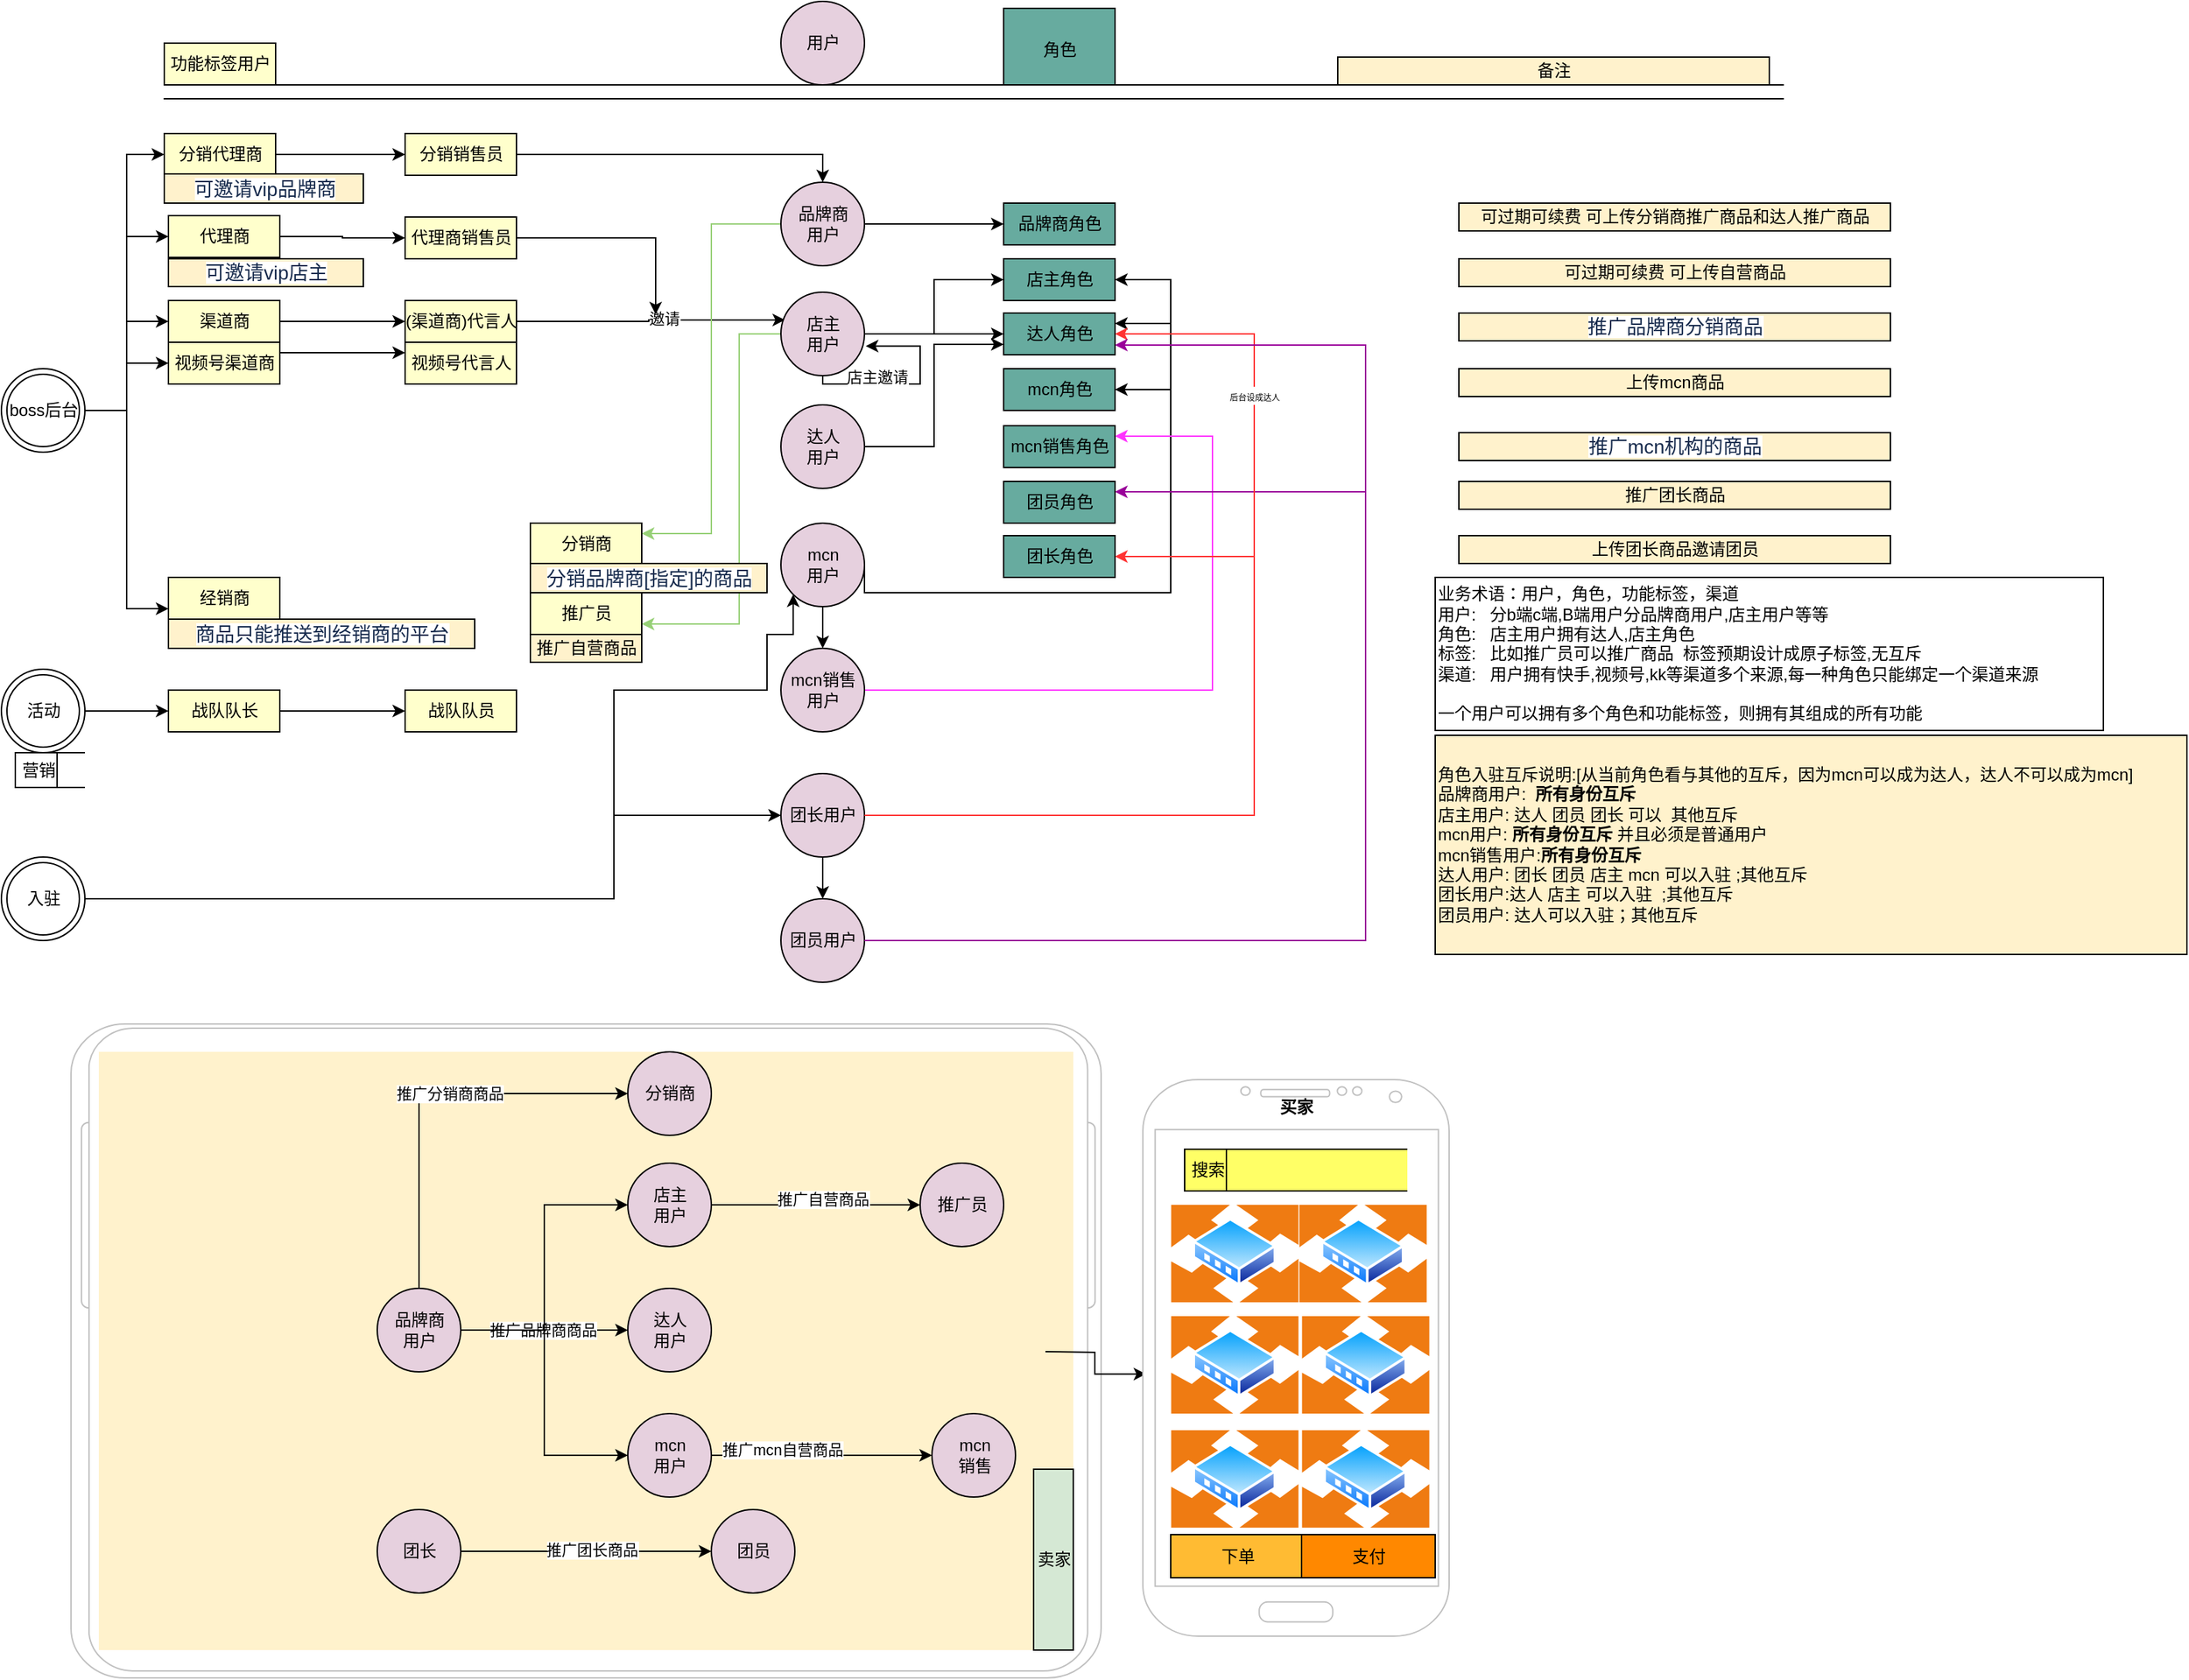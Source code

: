 <mxfile version="14.2.9" type="github">
  <diagram id="Qkye7AKlpqOIxZT3r_0r" name="Page-1">
    <mxGraphModel dx="2222" dy="586" grid="1" gridSize="10" guides="1" tooltips="1" connect="1" arrows="1" fold="1" page="1" pageScale="1" pageWidth="827" pageHeight="1169" math="0" shadow="0">
      <root>
        <mxCell id="0" />
        <mxCell id="1" parent="0" />
        <mxCell id="CJKa5TdxEMTpn0F3WpRk-16" value="" style="verticalLabelPosition=bottom;verticalAlign=top;html=1;shadow=0;dashed=0;strokeWidth=1;shape=mxgraph.android.tab2;strokeColor=#c0c0c0;direction=north;fillColor=#FFFFFF;" vertex="1" parent="1">
          <mxGeometry x="-480" y="810" width="740" height="470" as="geometry" />
        </mxCell>
        <mxCell id="CJKa5TdxEMTpn0F3WpRk-19" value="" style="verticalLabelPosition=bottom;verticalAlign=top;html=1;shadow=0;dashed=0;strokeWidth=1;strokeColor=none;shape=rect;fillColor=#FFF2CC;" vertex="1" parent="1">
          <mxGeometry x="-460" y="830" width="700" height="430" as="geometry" />
        </mxCell>
        <mxCell id="CJKa5TdxEMTpn0F3WpRk-3" style="edgeStyle=orthogonalEdgeStyle;rounded=0;orthogonalLoop=1;jettySize=auto;html=1;exitX=1;exitY=0.5;exitDx=0;exitDy=0;entryX=0.011;entryY=0.529;entryDx=0;entryDy=0;entryPerimeter=0;" edge="1" parent="1" target="CJKa5TdxEMTpn0F3WpRk-1">
          <mxGeometry relative="1" as="geometry">
            <mxPoint x="220" y="1045.5" as="sourcePoint" />
          </mxGeometry>
        </mxCell>
        <mxCell id="YGHudtXg5oLbGy2z0bL_-9" value="&lt;span&gt;业务术语：&lt;/span&gt;&lt;span&gt;用户，&lt;/span&gt;&lt;span&gt;角色，&lt;/span&gt;&lt;span&gt;功能标签，&lt;/span&gt;&lt;span&gt;渠道&lt;br&gt;用户:&amp;nbsp; &amp;nbsp;分b端c端,B端用户分品牌商用户,店主用户等等&lt;br&gt;角色:&amp;nbsp; &amp;nbsp;店主用户拥有达人,店主角色&lt;br&gt;标签:&amp;nbsp; &amp;nbsp;比如推广员可以推广商品&amp;nbsp; 标签预期设计成原子标签,无互斥&lt;br&gt;渠道:&amp;nbsp; &amp;nbsp;用户拥有快手,视频号,kk等渠道多个来源,&lt;/span&gt;每一种角色只能绑定一个渠道来源&lt;span&gt;&lt;br&gt;&lt;br&gt;一个用户可以拥有多个角色和功能标签，则拥有其组成的所有功能&lt;br&gt;&lt;/span&gt;" style="html=1;dashed=0;whitespace=wrap;align=left;" parent="1" vertex="1">
          <mxGeometry x="500" y="489" width="480" height="110" as="geometry" />
        </mxCell>
        <mxCell id="YGHudtXg5oLbGy2z0bL_-10" value="角色" style="html=1;dashed=0;whitespace=wrap;fillColor=#67AB9F;" parent="1" vertex="1">
          <mxGeometry x="190" y="80" width="80" height="60" as="geometry" />
        </mxCell>
        <mxCell id="YGHudtXg5oLbGy2z0bL_-11" value="功能标签用户" style="html=1;dashed=0;whitespace=wrap;fillColor=#FFFFCC;" parent="1" vertex="1">
          <mxGeometry x="-413" y="105" width="80" height="30" as="geometry" />
        </mxCell>
        <mxCell id="YGHudtXg5oLbGy2z0bL_-12" value="品牌商角色" style="html=1;dashed=0;whitespace=wrap;fillColor=#67AB9F;" parent="1" vertex="1">
          <mxGeometry x="190" y="220" width="80" height="30" as="geometry" />
        </mxCell>
        <mxCell id="YGHudtXg5oLbGy2z0bL_-13" value="店主角色" style="html=1;dashed=0;whitespace=wrap;fillColor=#67AB9F;" parent="1" vertex="1">
          <mxGeometry x="190" y="260" width="80" height="30" as="geometry" />
        </mxCell>
        <mxCell id="YGHudtXg5oLbGy2z0bL_-14" value="达人角色" style="html=1;dashed=0;whitespace=wrap;fillColor=#67AB9F;" parent="1" vertex="1">
          <mxGeometry x="190" y="299" width="80" height="30" as="geometry" />
        </mxCell>
        <mxCell id="YGHudtXg5oLbGy2z0bL_-15" value="mcn角色" style="html=1;dashed=0;whitespace=wrap;fillColor=#67AB9F;" parent="1" vertex="1">
          <mxGeometry x="190" y="339" width="80" height="30" as="geometry" />
        </mxCell>
        <mxCell id="YGHudtXg5oLbGy2z0bL_-16" value="mcn销售角色" style="html=1;dashed=0;whitespace=wrap;fillColor=#67AB9F;" parent="1" vertex="1">
          <mxGeometry x="190" y="380" width="80" height="30" as="geometry" />
        </mxCell>
        <mxCell id="YGHudtXg5oLbGy2z0bL_-17" value="团员角色" style="html=1;dashed=0;whitespace=wrap;fillColor=#67AB9F;" parent="1" vertex="1">
          <mxGeometry x="190" y="420" width="80" height="30" as="geometry" />
        </mxCell>
        <mxCell id="YGHudtXg5oLbGy2z0bL_-18" value="团长角色" style="html=1;dashed=0;whitespace=wrap;fillColor=#67AB9F;" parent="1" vertex="1">
          <mxGeometry x="190" y="459" width="80" height="30" as="geometry" />
        </mxCell>
        <mxCell id="YGHudtXg5oLbGy2z0bL_-104" style="edgeStyle=orthogonalEdgeStyle;rounded=0;orthogonalLoop=1;jettySize=auto;html=1;exitX=1;exitY=0.5;exitDx=0;exitDy=0;strokeColor=#000000;fillColor=#7AFFAB;" parent="1" source="YGHudtXg5oLbGy2z0bL_-20" target="YGHudtXg5oLbGy2z0bL_-36" edge="1">
          <mxGeometry relative="1" as="geometry" />
        </mxCell>
        <mxCell id="YGHudtXg5oLbGy2z0bL_-20" value="分销代理商" style="html=1;dashed=0;whitespace=wrap;fillColor=#FFFFCC;" parent="1" vertex="1">
          <mxGeometry x="-413" y="170" width="80" height="30" as="geometry" />
        </mxCell>
        <mxCell id="YGHudtXg5oLbGy2z0bL_-24" style="edgeStyle=orthogonalEdgeStyle;rounded=0;orthogonalLoop=1;jettySize=auto;html=1;exitX=1;exitY=0.5;exitDx=0;exitDy=0;entryX=0.05;entryY=0.333;entryDx=0;entryDy=0;entryPerimeter=0;" parent="1" source="YGHudtXg5oLbGy2z0bL_-22" target="YGHudtXg5oLbGy2z0bL_-27" edge="1">
          <mxGeometry relative="1" as="geometry">
            <mxPoint x="30" y="324" as="targetPoint" />
          </mxGeometry>
        </mxCell>
        <mxCell id="YGHudtXg5oLbGy2z0bL_-28" value="邀请" style="edgeLabel;html=1;align=center;verticalAlign=middle;resizable=0;points=[];" parent="YGHudtXg5oLbGy2z0bL_-24" vertex="1" connectable="0">
          <mxGeometry x="0.1" y="1" relative="1" as="geometry">
            <mxPoint as="offset" />
          </mxGeometry>
        </mxCell>
        <mxCell id="YGHudtXg5oLbGy2z0bL_-22" value="(渠道商)代言人" style="html=1;dashed=0;whitespace=wrap;fillColor=#FFFFCC;" parent="1" vertex="1">
          <mxGeometry x="-240" y="290" width="80" height="30" as="geometry" />
        </mxCell>
        <mxCell id="YGHudtXg5oLbGy2z0bL_-29" style="edgeStyle=orthogonalEdgeStyle;rounded=0;orthogonalLoop=1;jettySize=auto;html=1;exitX=1;exitY=0.5;exitDx=0;exitDy=0;entryX=0;entryY=0.5;entryDx=0;entryDy=0;" parent="1" source="YGHudtXg5oLbGy2z0bL_-27" target="YGHudtXg5oLbGy2z0bL_-13" edge="1">
          <mxGeometry relative="1" as="geometry" />
        </mxCell>
        <mxCell id="YGHudtXg5oLbGy2z0bL_-30" style="edgeStyle=orthogonalEdgeStyle;rounded=0;orthogonalLoop=1;jettySize=auto;html=1;exitX=1;exitY=0.5;exitDx=0;exitDy=0;" parent="1" source="YGHudtXg5oLbGy2z0bL_-27" target="YGHudtXg5oLbGy2z0bL_-14" edge="1">
          <mxGeometry relative="1" as="geometry" />
        </mxCell>
        <mxCell id="YGHudtXg5oLbGy2z0bL_-109" style="edgeStyle=orthogonalEdgeStyle;rounded=0;orthogonalLoop=1;jettySize=auto;html=1;exitX=0;exitY=0.5;exitDx=0;exitDy=0;entryX=1;entryY=0.75;entryDx=0;entryDy=0;strokeColor=#97D077;fillColor=#7AFFAB;" parent="1" source="YGHudtXg5oLbGy2z0bL_-27" target="YGHudtXg5oLbGy2z0bL_-42" edge="1">
          <mxGeometry relative="1" as="geometry">
            <Array as="points">
              <mxPoint y="314" />
              <mxPoint y="523" />
            </Array>
          </mxGeometry>
        </mxCell>
        <mxCell id="YGHudtXg5oLbGy2z0bL_-27" value="店主&lt;br&gt;用户" style="shape=ellipse;html=1;dashed=0;whitespace=wrap;aspect=fixed;perimeter=ellipsePerimeter;fillColor=#E6D0DE;" parent="1" vertex="1">
          <mxGeometry x="30" y="284" width="60" height="60" as="geometry" />
        </mxCell>
        <mxCell id="YGHudtXg5oLbGy2z0bL_-105" style="edgeStyle=orthogonalEdgeStyle;rounded=0;orthogonalLoop=1;jettySize=auto;html=1;exitX=1;exitY=0.5;exitDx=0;exitDy=0;entryX=0.5;entryY=0;entryDx=0;entryDy=0;strokeColor=#000000;fillColor=#7AFFAB;" parent="1" source="YGHudtXg5oLbGy2z0bL_-36" target="YGHudtXg5oLbGy2z0bL_-58" edge="1">
          <mxGeometry relative="1" as="geometry" />
        </mxCell>
        <mxCell id="YGHudtXg5oLbGy2z0bL_-36" value="分销销售员" style="html=1;dashed=0;whitespace=wrap;fillColor=#FFFFCC;" parent="1" vertex="1">
          <mxGeometry x="-240" y="170" width="80" height="30" as="geometry" />
        </mxCell>
        <mxCell id="YGHudtXg5oLbGy2z0bL_-42" value="推广员" style="html=1;dashed=0;whitespace=wrap;fillColor=#FFFFCC;" parent="1" vertex="1">
          <mxGeometry x="-150" y="500" width="80" height="30" as="geometry" />
        </mxCell>
        <mxCell id="YGHudtXg5oLbGy2z0bL_-70" style="edgeStyle=orthogonalEdgeStyle;rounded=0;orthogonalLoop=1;jettySize=auto;html=1;exitX=1;exitY=0.5;exitDx=0;exitDy=0;entryX=0;entryY=0.5;entryDx=0;entryDy=0;fillColor=#7AFFAB;" parent="1" source="YGHudtXg5oLbGy2z0bL_-58" target="YGHudtXg5oLbGy2z0bL_-12" edge="1">
          <mxGeometry relative="1" as="geometry" />
        </mxCell>
        <mxCell id="YGHudtXg5oLbGy2z0bL_-118" style="edgeStyle=orthogonalEdgeStyle;rounded=0;orthogonalLoop=1;jettySize=auto;html=1;exitX=0;exitY=0.5;exitDx=0;exitDy=0;entryX=1;entryY=0.25;entryDx=0;entryDy=0;strokeColor=#97D077;fillColor=#7AFFAB;" parent="1" source="YGHudtXg5oLbGy2z0bL_-58" target="YGHudtXg5oLbGy2z0bL_-87" edge="1">
          <mxGeometry relative="1" as="geometry" />
        </mxCell>
        <mxCell id="YGHudtXg5oLbGy2z0bL_-58" value="品牌商&lt;br&gt;用户" style="shape=ellipse;html=1;dashed=0;whitespace=wrap;aspect=fixed;perimeter=ellipsePerimeter;fillColor=#E6D0DE;" parent="1" vertex="1">
          <mxGeometry x="30" y="205" width="60" height="60" as="geometry" />
        </mxCell>
        <mxCell id="YGHudtXg5oLbGy2z0bL_-71" style="edgeStyle=orthogonalEdgeStyle;rounded=0;orthogonalLoop=1;jettySize=auto;html=1;exitX=1;exitY=0.5;exitDx=0;exitDy=0;entryX=0;entryY=0.75;entryDx=0;entryDy=0;fillColor=#7AFFAB;" parent="1" source="YGHudtXg5oLbGy2z0bL_-59" target="YGHudtXg5oLbGy2z0bL_-14" edge="1">
          <mxGeometry relative="1" as="geometry" />
        </mxCell>
        <mxCell id="YGHudtXg5oLbGy2z0bL_-59" value="达人&lt;br&gt;用户" style="shape=ellipse;html=1;dashed=0;whitespace=wrap;aspect=fixed;perimeter=ellipsePerimeter;fillColor=#E6D0DE;" parent="1" vertex="1">
          <mxGeometry x="30" y="365" width="60" height="60" as="geometry" />
        </mxCell>
        <mxCell id="YGHudtXg5oLbGy2z0bL_-74" style="edgeStyle=orthogonalEdgeStyle;rounded=0;orthogonalLoop=1;jettySize=auto;html=1;exitX=1;exitY=0.5;exitDx=0;exitDy=0;entryX=1;entryY=0.25;entryDx=0;entryDy=0;strokeColor=#000000;fillColor=#7AFFAB;" parent="1" source="YGHudtXg5oLbGy2z0bL_-60" target="YGHudtXg5oLbGy2z0bL_-14" edge="1">
          <mxGeometry relative="1" as="geometry">
            <Array as="points">
              <mxPoint x="90" y="500" />
              <mxPoint x="310" y="500" />
              <mxPoint x="310" y="306" />
            </Array>
          </mxGeometry>
        </mxCell>
        <mxCell id="YGHudtXg5oLbGy2z0bL_-77" style="edgeStyle=orthogonalEdgeStyle;rounded=0;orthogonalLoop=1;jettySize=auto;html=1;exitX=1;exitY=0.5;exitDx=0;exitDy=0;strokeColor=#000000;fillColor=#7AFFAB;entryX=1;entryY=0.5;entryDx=0;entryDy=0;" parent="1" source="YGHudtXg5oLbGy2z0bL_-60" target="YGHudtXg5oLbGy2z0bL_-15" edge="1">
          <mxGeometry relative="1" as="geometry">
            <mxPoint x="320" y="400" as="targetPoint" />
            <Array as="points">
              <mxPoint x="90" y="500" />
              <mxPoint x="310" y="500" />
              <mxPoint x="310" y="354" />
            </Array>
          </mxGeometry>
        </mxCell>
        <mxCell id="YGHudtXg5oLbGy2z0bL_-78" style="edgeStyle=orthogonalEdgeStyle;rounded=0;orthogonalLoop=1;jettySize=auto;html=1;exitX=1;exitY=0.5;exitDx=0;exitDy=0;entryX=1;entryY=0.5;entryDx=0;entryDy=0;strokeColor=#000000;fillColor=#7AFFAB;" parent="1" source="YGHudtXg5oLbGy2z0bL_-60" target="YGHudtXg5oLbGy2z0bL_-13" edge="1">
          <mxGeometry relative="1" as="geometry">
            <Array as="points">
              <mxPoint x="90" y="500" />
              <mxPoint x="310" y="500" />
              <mxPoint x="310" y="275" />
            </Array>
          </mxGeometry>
        </mxCell>
        <mxCell id="7XowSsbJZNvmo9IsEqXJ-1" style="edgeStyle=orthogonalEdgeStyle;rounded=0;orthogonalLoop=1;jettySize=auto;html=1;exitX=0.5;exitY=1;exitDx=0;exitDy=0;entryX=0.5;entryY=0;entryDx=0;entryDy=0;" parent="1" source="YGHudtXg5oLbGy2z0bL_-60" target="YGHudtXg5oLbGy2z0bL_-61" edge="1">
          <mxGeometry relative="1" as="geometry" />
        </mxCell>
        <mxCell id="YGHudtXg5oLbGy2z0bL_-60" value="mcn&lt;br&gt;用户" style="shape=ellipse;html=1;dashed=0;whitespace=wrap;aspect=fixed;perimeter=ellipsePerimeter;fillColor=#E6D0DE;" parent="1" vertex="1">
          <mxGeometry x="30" y="450" width="60" height="60" as="geometry" />
        </mxCell>
        <mxCell id="YGHudtXg5oLbGy2z0bL_-76" style="edgeStyle=orthogonalEdgeStyle;rounded=0;orthogonalLoop=1;jettySize=auto;html=1;exitX=1;exitY=0.5;exitDx=0;exitDy=0;entryX=1;entryY=0.25;entryDx=0;entryDy=0;strokeColor=#FF33FF;fillColor=#7AFFAB;" parent="1" source="YGHudtXg5oLbGy2z0bL_-61" target="YGHudtXg5oLbGy2z0bL_-16" edge="1">
          <mxGeometry relative="1" as="geometry">
            <Array as="points">
              <mxPoint x="340" y="570" />
              <mxPoint x="340" y="388" />
            </Array>
          </mxGeometry>
        </mxCell>
        <mxCell id="YGHudtXg5oLbGy2z0bL_-61" value="mcn销售&lt;br&gt;用户" style="shape=ellipse;html=1;dashed=0;whitespace=wrap;aspect=fixed;perimeter=ellipsePerimeter;fillColor=#E6D0DE;" parent="1" vertex="1">
          <mxGeometry x="30" y="540" width="60" height="60" as="geometry" />
        </mxCell>
        <mxCell id="YGHudtXg5oLbGy2z0bL_-81" style="edgeStyle=orthogonalEdgeStyle;rounded=0;orthogonalLoop=1;jettySize=auto;html=1;exitX=1;exitY=0.5;exitDx=0;exitDy=0;entryX=1;entryY=0.5;entryDx=0;entryDy=0;strokeColor=#FF3333;fillColor=#7AFFAB;" parent="1" source="YGHudtXg5oLbGy2z0bL_-62" target="YGHudtXg5oLbGy2z0bL_-18" edge="1">
          <mxGeometry relative="1" as="geometry">
            <Array as="points">
              <mxPoint x="370" y="660" />
              <mxPoint x="370" y="474" />
            </Array>
          </mxGeometry>
        </mxCell>
        <mxCell id="7XowSsbJZNvmo9IsEqXJ-2" style="edgeStyle=orthogonalEdgeStyle;rounded=0;orthogonalLoop=1;jettySize=auto;html=1;exitX=0.5;exitY=1;exitDx=0;exitDy=0;" parent="1" source="YGHudtXg5oLbGy2z0bL_-62" target="YGHudtXg5oLbGy2z0bL_-63" edge="1">
          <mxGeometry relative="1" as="geometry" />
        </mxCell>
        <mxCell id="YGHudtXg5oLbGy2z0bL_-62" value="团长用户" style="shape=ellipse;html=1;dashed=0;whitespace=wrap;aspect=fixed;perimeter=ellipsePerimeter;fillColor=#E6D0DE;" parent="1" vertex="1">
          <mxGeometry x="30" y="630" width="60" height="60" as="geometry" />
        </mxCell>
        <mxCell id="YGHudtXg5oLbGy2z0bL_-82" style="edgeStyle=orthogonalEdgeStyle;rounded=0;orthogonalLoop=1;jettySize=auto;html=1;exitX=1;exitY=0.5;exitDx=0;exitDy=0;entryX=1;entryY=0.25;entryDx=0;entryDy=0;strokeColor=#990099;fillColor=#7AFFAB;" parent="1" source="YGHudtXg5oLbGy2z0bL_-63" target="YGHudtXg5oLbGy2z0bL_-17" edge="1">
          <mxGeometry relative="1" as="geometry">
            <Array as="points">
              <mxPoint x="450" y="750" />
              <mxPoint x="450" y="428" />
            </Array>
          </mxGeometry>
        </mxCell>
        <mxCell id="YGHudtXg5oLbGy2z0bL_-63" value="团员用户" style="shape=ellipse;html=1;dashed=0;whitespace=wrap;aspect=fixed;perimeter=ellipsePerimeter;fillColor=#E6D0DE;" parent="1" vertex="1">
          <mxGeometry x="30" y="720" width="60" height="60" as="geometry" />
        </mxCell>
        <mxCell id="YGHudtXg5oLbGy2z0bL_-64" value="用户" style="shape=ellipse;html=1;dashed=0;whitespace=wrap;aspect=fixed;perimeter=ellipsePerimeter;fillColor=#E6D0DE;" parent="1" vertex="1">
          <mxGeometry x="30" y="75" width="60" height="60" as="geometry" />
        </mxCell>
        <mxCell id="YGHudtXg5oLbGy2z0bL_-80" value="&lt;span style=&quot;color: rgb(23 , 43 , 77) ; font-family: , , &amp;#34;segoe ui&amp;#34; , &amp;#34;roboto&amp;#34; , &amp;#34;oxygen&amp;#34; , &amp;#34;ubuntu&amp;#34; , &amp;#34;fira sans&amp;#34; , &amp;#34;droid sans&amp;#34; , &amp;#34;helvetica neue&amp;#34; , sans-serif ; font-size: 14px ; text-align: left ; background-color: rgb(255 , 255 , 255)&quot;&gt;推广mcn机构的商品&lt;/span&gt;" style="html=1;dashed=0;whitespace=wrap;fillColor=#FFF2CC;" parent="1" vertex="1">
          <mxGeometry x="517" y="385" width="310" height="20" as="geometry" />
        </mxCell>
        <mxCell id="YGHudtXg5oLbGy2z0bL_-83" value="经销商" style="html=1;dashed=0;whitespace=wrap;fillColor=#FFFFCC;" parent="1" vertex="1">
          <mxGeometry x="-410" y="489" width="80" height="30" as="geometry" />
        </mxCell>
        <mxCell id="YGHudtXg5oLbGy2z0bL_-94" style="edgeStyle=orthogonalEdgeStyle;rounded=0;orthogonalLoop=1;jettySize=auto;html=1;exitX=1;exitY=0.5;exitDx=0;exitDy=0;entryX=0;entryY=0.5;entryDx=0;entryDy=0;strokeColor=#000000;fillColor=#7AFFAB;" parent="1" source="YGHudtXg5oLbGy2z0bL_-85" target="YGHudtXg5oLbGy2z0bL_-88" edge="1">
          <mxGeometry relative="1" as="geometry" />
        </mxCell>
        <mxCell id="YGHudtXg5oLbGy2z0bL_-85" value="战队队长" style="html=1;dashed=0;whitespace=wrap;fillColor=#FFFFCC;" parent="1" vertex="1">
          <mxGeometry x="-410" y="570" width="80" height="30" as="geometry" />
        </mxCell>
        <mxCell id="YGHudtXg5oLbGy2z0bL_-87" value="分销商" style="html=1;dashed=0;whitespace=wrap;fillColor=#FFFFCC;" parent="1" vertex="1">
          <mxGeometry x="-150" y="450" width="80" height="30" as="geometry" />
        </mxCell>
        <mxCell id="YGHudtXg5oLbGy2z0bL_-88" value="战队队员" style="html=1;dashed=0;whitespace=wrap;fillColor=#FFFFCC;" parent="1" vertex="1">
          <mxGeometry x="-240" y="570" width="80" height="30" as="geometry" />
        </mxCell>
        <mxCell id="YGHudtXg5oLbGy2z0bL_-147" style="edgeStyle=orthogonalEdgeStyle;rounded=0;orthogonalLoop=1;jettySize=auto;html=1;exitX=1;exitY=0.25;exitDx=0;exitDy=0;strokeColor=#000000;fillColor=#7AFFAB;" parent="1" source="YGHudtXg5oLbGy2z0bL_-92" edge="1">
          <mxGeometry relative="1" as="geometry">
            <mxPoint x="-60" y="300" as="targetPoint" />
            <Array as="points">
              <mxPoint x="-160" y="245" />
              <mxPoint x="-60" y="245" />
            </Array>
          </mxGeometry>
        </mxCell>
        <mxCell id="YGHudtXg5oLbGy2z0bL_-92" value="代理商销售员" style="html=1;dashed=0;whitespace=wrap;fillColor=#FFFFCC;" parent="1" vertex="1">
          <mxGeometry x="-240" y="230" width="80" height="30" as="geometry" />
        </mxCell>
        <mxCell id="YGHudtXg5oLbGy2z0bL_-93" value="视频号代言人" style="html=1;dashed=0;whitespace=wrap;fillColor=#FFFFCC;" parent="1" vertex="1">
          <mxGeometry x="-240" y="320" width="80" height="30" as="geometry" />
        </mxCell>
        <mxCell id="YGHudtXg5oLbGy2z0bL_-107" style="edgeStyle=orthogonalEdgeStyle;rounded=0;orthogonalLoop=1;jettySize=auto;html=1;exitX=1;exitY=0.5;exitDx=0;exitDy=0;entryX=0;entryY=0.5;entryDx=0;entryDy=0;strokeColor=#000000;fillColor=#7AFFAB;" parent="1" source="YGHudtXg5oLbGy2z0bL_-97" target="YGHudtXg5oLbGy2z0bL_-22" edge="1">
          <mxGeometry relative="1" as="geometry" />
        </mxCell>
        <mxCell id="YGHudtXg5oLbGy2z0bL_-97" value="渠道商" style="html=1;dashed=0;whitespace=wrap;fillColor=#FFFFCC;" parent="1" vertex="1">
          <mxGeometry x="-410" y="290" width="80" height="30" as="geometry" />
        </mxCell>
        <mxCell id="YGHudtXg5oLbGy2z0bL_-106" style="edgeStyle=orthogonalEdgeStyle;rounded=0;orthogonalLoop=1;jettySize=auto;html=1;exitX=1;exitY=0.5;exitDx=0;exitDy=0;entryX=0;entryY=0.5;entryDx=0;entryDy=0;strokeColor=#000000;fillColor=#7AFFAB;" parent="1" source="YGHudtXg5oLbGy2z0bL_-98" target="YGHudtXg5oLbGy2z0bL_-92" edge="1">
          <mxGeometry relative="1" as="geometry" />
        </mxCell>
        <mxCell id="YGHudtXg5oLbGy2z0bL_-98" value="代理商" style="html=1;dashed=0;whitespace=wrap;fillColor=#FFFFCC;" parent="1" vertex="1">
          <mxGeometry x="-410" y="229" width="80" height="30" as="geometry" />
        </mxCell>
        <mxCell id="YGHudtXg5oLbGy2z0bL_-108" style="edgeStyle=orthogonalEdgeStyle;rounded=0;orthogonalLoop=1;jettySize=auto;html=1;exitX=1;exitY=0.25;exitDx=0;exitDy=0;entryX=0;entryY=0.25;entryDx=0;entryDy=0;strokeColor=#000000;fillColor=#7AFFAB;" parent="1" source="YGHudtXg5oLbGy2z0bL_-99" target="YGHudtXg5oLbGy2z0bL_-93" edge="1">
          <mxGeometry relative="1" as="geometry" />
        </mxCell>
        <mxCell id="YGHudtXg5oLbGy2z0bL_-99" value="视频号渠道商" style="html=1;dashed=0;whitespace=wrap;fillColor=#FFFFCC;" parent="1" vertex="1">
          <mxGeometry x="-410" y="320" width="80" height="30" as="geometry" />
        </mxCell>
        <mxCell id="YGHudtXg5oLbGy2z0bL_-100" value="" style="html=1;dashed=0;whitespace=wrap;shape=partialRectangle;right=0;left=0;fillColor=#FFFFFF;" parent="1" vertex="1">
          <mxGeometry x="-413" y="135" width="1163" height="10" as="geometry" />
        </mxCell>
        <mxCell id="YGHudtXg5oLbGy2z0bL_-111" style="edgeStyle=orthogonalEdgeStyle;rounded=0;orthogonalLoop=1;jettySize=auto;html=1;exitX=1;exitY=0.5;exitDx=0;exitDy=0;entryX=0;entryY=0.5;entryDx=0;entryDy=0;strokeColor=#000000;fillColor=#7AFFAB;" parent="1" source="YGHudtXg5oLbGy2z0bL_-110" target="YGHudtXg5oLbGy2z0bL_-98" edge="1">
          <mxGeometry relative="1" as="geometry" />
        </mxCell>
        <mxCell id="YGHudtXg5oLbGy2z0bL_-112" style="edgeStyle=orthogonalEdgeStyle;rounded=0;orthogonalLoop=1;jettySize=auto;html=1;exitX=1;exitY=0.5;exitDx=0;exitDy=0;entryX=0;entryY=0.5;entryDx=0;entryDy=0;strokeColor=#000000;fillColor=#7AFFAB;" parent="1" source="YGHudtXg5oLbGy2z0bL_-110" target="YGHudtXg5oLbGy2z0bL_-97" edge="1">
          <mxGeometry relative="1" as="geometry" />
        </mxCell>
        <mxCell id="YGHudtXg5oLbGy2z0bL_-113" style="edgeStyle=orthogonalEdgeStyle;rounded=0;orthogonalLoop=1;jettySize=auto;html=1;exitX=1;exitY=0.5;exitDx=0;exitDy=0;entryX=0;entryY=0.5;entryDx=0;entryDy=0;strokeColor=#000000;fillColor=#7AFFAB;" parent="1" source="YGHudtXg5oLbGy2z0bL_-110" target="YGHudtXg5oLbGy2z0bL_-99" edge="1">
          <mxGeometry relative="1" as="geometry" />
        </mxCell>
        <mxCell id="YGHudtXg5oLbGy2z0bL_-114" style="edgeStyle=orthogonalEdgeStyle;rounded=0;orthogonalLoop=1;jettySize=auto;html=1;exitX=1;exitY=0.5;exitDx=0;exitDy=0;entryX=0;entryY=0.75;entryDx=0;entryDy=0;strokeColor=#000000;fillColor=#7AFFAB;" parent="1" source="YGHudtXg5oLbGy2z0bL_-110" target="YGHudtXg5oLbGy2z0bL_-83" edge="1">
          <mxGeometry relative="1" as="geometry" />
        </mxCell>
        <mxCell id="YGHudtXg5oLbGy2z0bL_-121" style="edgeStyle=orthogonalEdgeStyle;rounded=0;orthogonalLoop=1;jettySize=auto;html=1;exitX=1;exitY=0.5;exitDx=0;exitDy=0;entryX=0;entryY=0.5;entryDx=0;entryDy=0;strokeColor=#000000;fillColor=#7AFFAB;" parent="1" source="YGHudtXg5oLbGy2z0bL_-110" target="YGHudtXg5oLbGy2z0bL_-20" edge="1">
          <mxGeometry relative="1" as="geometry">
            <Array as="points">
              <mxPoint x="-440" y="369" />
              <mxPoint x="-440" y="185" />
            </Array>
          </mxGeometry>
        </mxCell>
        <mxCell id="YGHudtXg5oLbGy2z0bL_-110" value="boss后台" style="ellipse;shape=doubleEllipse;html=1;dashed=0;whitespace=wrap;aspect=fixed;fillColor=#FFFFFF;" parent="1" vertex="1">
          <mxGeometry x="-530" y="339" width="60" height="60" as="geometry" />
        </mxCell>
        <mxCell id="YGHudtXg5oLbGy2z0bL_-116" style="edgeStyle=orthogonalEdgeStyle;rounded=0;orthogonalLoop=1;jettySize=auto;html=1;exitX=1;exitY=0.5;exitDx=0;exitDy=0;entryX=0;entryY=0.5;entryDx=0;entryDy=0;strokeColor=#000000;fillColor=#7AFFAB;" parent="1" source="YGHudtXg5oLbGy2z0bL_-115" target="YGHudtXg5oLbGy2z0bL_-85" edge="1">
          <mxGeometry relative="1" as="geometry" />
        </mxCell>
        <mxCell id="YGHudtXg5oLbGy2z0bL_-115" value="活动" style="ellipse;shape=doubleEllipse;html=1;dashed=0;whitespace=wrap;aspect=fixed;fillColor=#FFFFFF;" parent="1" vertex="1">
          <mxGeometry x="-530" y="555" width="60" height="60" as="geometry" />
        </mxCell>
        <mxCell id="YGHudtXg5oLbGy2z0bL_-123" value="营销" style="html=1;dashed=0;whitespace=wrap;shape=mxgraph.dfd.dataStoreID;align=left;spacingLeft=3;points=[[0,0],[0.5,0],[1,0],[0,0.5],[1,0.5],[0,1],[0.5,1],[1,1]];fillColor=#FFFFFF;" parent="1" vertex="1">
          <mxGeometry x="-520" y="615" width="50" height="25" as="geometry" />
        </mxCell>
        <mxCell id="YGHudtXg5oLbGy2z0bL_-125" value="上传团长商品邀请团员" style="html=1;dashed=0;whitespace=wrap;fillColor=#FFF2CC;" parent="1" vertex="1">
          <mxGeometry x="517" y="459" width="310" height="20" as="geometry" />
        </mxCell>
        <mxCell id="YGHudtXg5oLbGy2z0bL_-126" value="推广团长商品" style="html=1;dashed=0;whitespace=wrap;fillColor=#FFF2CC;" parent="1" vertex="1">
          <mxGeometry x="517" y="420" width="310" height="20" as="geometry" />
        </mxCell>
        <mxCell id="YGHudtXg5oLbGy2z0bL_-127" value="上传mcn商品" style="html=1;dashed=0;whitespace=wrap;fillColor=#FFF2CC;" parent="1" vertex="1">
          <mxGeometry x="517" y="339" width="310" height="20" as="geometry" />
        </mxCell>
        <mxCell id="YGHudtXg5oLbGy2z0bL_-128" value="&lt;span style=&quot;color: rgb(23 , 43 , 77) ; font-family: , , &amp;#34;segoe ui&amp;#34; , &amp;#34;roboto&amp;#34; , &amp;#34;oxygen&amp;#34; , &amp;#34;ubuntu&amp;#34; , &amp;#34;fira sans&amp;#34; , &amp;#34;droid sans&amp;#34; , &amp;#34;helvetica neue&amp;#34; , sans-serif ; font-size: 14px ; text-align: left ; background-color: rgb(255 , 255 , 255)&quot;&gt;推广品牌商分销商品&lt;/span&gt;" style="html=1;dashed=0;whitespace=wrap;fillColor=#FFF2CC;" parent="1" vertex="1">
          <mxGeometry x="517" y="299" width="310" height="20" as="geometry" />
        </mxCell>
        <mxCell id="YGHudtXg5oLbGy2z0bL_-129" value="可过期可续费 可上传自营商品" style="html=1;dashed=0;whitespace=wrap;fillColor=#FFF2CC;" parent="1" vertex="1">
          <mxGeometry x="517" y="260" width="310" height="20" as="geometry" />
        </mxCell>
        <mxCell id="YGHudtXg5oLbGy2z0bL_-130" value="可过期可续费 可上传分销商推广商品和达人推广商品" style="html=1;dashed=0;whitespace=wrap;fillColor=#FFF2CC;" parent="1" vertex="1">
          <mxGeometry x="517" y="220" width="310" height="20" as="geometry" />
        </mxCell>
        <mxCell id="YGHudtXg5oLbGy2z0bL_-131" value="备注" style="html=1;dashed=0;whitespace=wrap;fillColor=#FFF2CC;" parent="1" vertex="1">
          <mxGeometry x="430" y="115" width="310" height="20" as="geometry" />
        </mxCell>
        <mxCell id="YGHudtXg5oLbGy2z0bL_-135" style="edgeStyle=orthogonalEdgeStyle;rounded=0;orthogonalLoop=1;jettySize=auto;html=1;exitX=1;exitY=0.5;exitDx=0;exitDy=0;strokeColor=#FF3333;fillColor=#7AFFAB;entryX=1;entryY=0.5;entryDx=0;entryDy=0;" parent="1" source="YGHudtXg5oLbGy2z0bL_-62" target="YGHudtXg5oLbGy2z0bL_-14" edge="1">
          <mxGeometry relative="1" as="geometry">
            <mxPoint x="90" y="646" as="sourcePoint" />
            <mxPoint x="370" y="340" as="targetPoint" />
            <Array as="points">
              <mxPoint x="370" y="660" />
              <mxPoint x="370" y="314" />
            </Array>
          </mxGeometry>
        </mxCell>
        <mxCell id="YGHudtXg5oLbGy2z0bL_-136" value="&lt;font style=&quot;font-size: 6px&quot;&gt;后台设成达人&lt;/font&gt;" style="edgeLabel;html=1;align=center;verticalAlign=middle;resizable=0;points=[];" parent="YGHudtXg5oLbGy2z0bL_-135" vertex="1" connectable="0">
          <mxGeometry x="0.604" relative="1" as="geometry">
            <mxPoint as="offset" />
          </mxGeometry>
        </mxCell>
        <mxCell id="YGHudtXg5oLbGy2z0bL_-137" style="edgeStyle=orthogonalEdgeStyle;rounded=0;orthogonalLoop=1;jettySize=auto;html=1;entryX=1;entryY=0.75;entryDx=0;entryDy=0;strokeColor=#990099;fillColor=#7AFFAB;" parent="1" target="YGHudtXg5oLbGy2z0bL_-14" edge="1">
          <mxGeometry relative="1" as="geometry">
            <mxPoint x="90" y="750" as="sourcePoint" />
            <mxPoint x="280" y="437.5" as="targetPoint" />
            <Array as="points">
              <mxPoint x="450" y="750" />
              <mxPoint x="450" y="322" />
              <mxPoint x="270" y="322" />
            </Array>
          </mxGeometry>
        </mxCell>
        <mxCell id="YGHudtXg5oLbGy2z0bL_-139" style="edgeStyle=orthogonalEdgeStyle;rounded=0;orthogonalLoop=1;jettySize=auto;html=1;exitX=0.5;exitY=1;exitDx=0;exitDy=0;entryX=1.016;entryY=0.645;entryDx=0;entryDy=0;entryPerimeter=0;strokeColor=#000000;fillColor=#7AFFAB;" parent="1" source="YGHudtXg5oLbGy2z0bL_-27" target="YGHudtXg5oLbGy2z0bL_-27" edge="1">
          <mxGeometry relative="1" as="geometry">
            <Array as="points">
              <mxPoint x="60" y="350" />
              <mxPoint x="130" y="350" />
              <mxPoint x="130" y="323" />
            </Array>
          </mxGeometry>
        </mxCell>
        <mxCell id="YGHudtXg5oLbGy2z0bL_-140" value="店主邀请" style="edgeLabel;html=1;align=center;verticalAlign=middle;resizable=0;points=[];" parent="YGHudtXg5oLbGy2z0bL_-139" vertex="1" connectable="0">
          <mxGeometry x="-0.367" y="5" relative="1" as="geometry">
            <mxPoint as="offset" />
          </mxGeometry>
        </mxCell>
        <mxCell id="YGHudtXg5oLbGy2z0bL_-141" value="推广自营商品" style="html=1;dashed=0;whitespace=wrap;fillColor=#FFF2CC;" parent="1" vertex="1">
          <mxGeometry x="-150" y="530" width="80" height="20" as="geometry" />
        </mxCell>
        <mxCell id="YGHudtXg5oLbGy2z0bL_-142" value="&lt;span style=&quot;color: rgb(23 , 43 , 77) ; font-family: , , &amp;#34;segoe ui&amp;#34; , &amp;#34;roboto&amp;#34; , &amp;#34;oxygen&amp;#34; , &amp;#34;ubuntu&amp;#34; , &amp;#34;fira sans&amp;#34; , &amp;#34;droid sans&amp;#34; , &amp;#34;helvetica neue&amp;#34; , sans-serif ; font-size: 14px ; text-align: left ; background-color: rgb(255 , 255 , 255)&quot;&gt;分销品牌商[指定]的商品&lt;/span&gt;" style="html=1;dashed=0;whitespace=wrap;fillColor=#FFF2CC;" parent="1" vertex="1">
          <mxGeometry x="-150" y="479" width="170" height="21" as="geometry" />
        </mxCell>
        <mxCell id="YGHudtXg5oLbGy2z0bL_-143" value="&lt;span style=&quot;color: rgb(23 , 43 , 77) ; font-family: , , &amp;#34;segoe ui&amp;#34; , &amp;#34;roboto&amp;#34; , &amp;#34;oxygen&amp;#34; , &amp;#34;ubuntu&amp;#34; , &amp;#34;fira sans&amp;#34; , &amp;#34;droid sans&amp;#34; , &amp;#34;helvetica neue&amp;#34; , sans-serif ; font-size: 14px ; text-align: left ; background-color: rgb(255 , 255 , 255)&quot;&gt;商品只能推送到经销商的平台&lt;/span&gt;&lt;span style=&quot;color: rgba(0 , 0 , 0 , 0) ; font-family: monospace ; font-size: 0px&quot;&gt;3CmxGraphModel%3E%3Croot%3E%3CmxCell%20id%3D%220%22%2F%3E%3CmxCell%20id%3D%221%22%20parent%3D%220%22%2F%3E%3CmxCell%20id%3D%222%22%20value%3D%22%E6%8E%A8%E5%B9%BF%E8%87%AA%E8%90%A5%E5%95%86%E5%93%81%22%20style%3D%22html%3D1%3Bdashed%3D0%3Bwhitespace%3Dwrap%3BfillColor%3D%23FFF2CC%3B%22%20vertex%3D%221%22%20parent%3D%221%22%3E%3CmxGeometry%20x%3D%22-150%22%20y%3D%22479%22%20width%3D%2280%22%20height%3D%2220%22%20as%3D%22geometry%22%2F%3E%3C%2FmxCell%3E%3C%2Froot%3E%3C%2FmxGraphModel%3E&lt;/span&gt;" style="html=1;dashed=0;whitespace=wrap;fillColor=#FFF2CC;" parent="1" vertex="1">
          <mxGeometry x="-410" y="519" width="220" height="21" as="geometry" />
        </mxCell>
        <mxCell id="YGHudtXg5oLbGy2z0bL_-145" value="&lt;div style=&quot;text-align: left&quot;&gt;&lt;font color=&quot;#172b4d&quot;&gt;&lt;span style=&quot;font-size: 14px ; background-color: rgb(255 , 255 , 255)&quot;&gt;可邀请vip品牌商&lt;/span&gt;&lt;/font&gt;&lt;/div&gt;" style="html=1;dashed=0;whitespace=wrap;fillColor=#FFF2CC;" parent="1" vertex="1">
          <mxGeometry x="-413" y="199" width="143" height="21" as="geometry" />
        </mxCell>
        <mxCell id="YGHudtXg5oLbGy2z0bL_-146" value="&lt;div style=&quot;text-align: left&quot;&gt;&lt;font color=&quot;#172b4d&quot;&gt;&lt;span style=&quot;font-size: 14px ; background-color: rgb(255 , 255 , 255)&quot;&gt;可邀请vip店主&lt;/span&gt;&lt;/font&gt;&lt;/div&gt;" style="html=1;dashed=0;whitespace=wrap;fillColor=#FFF2CC;" parent="1" vertex="1">
          <mxGeometry x="-410" y="260" width="140" height="20" as="geometry" />
        </mxCell>
        <mxCell id="YGHudtXg5oLbGy2z0bL_-150" value="&lt;div&gt;&lt;span&gt;角色入驻互斥说明:[从当前角色看与其他的互斥，因为mcn可以成为达人，达人不可以成为mcn]&lt;/span&gt;&lt;/div&gt;&lt;div&gt;品牌商用户:&amp;nbsp; &lt;b&gt;所有身份互斥&lt;/b&gt;&lt;/div&gt;&lt;div&gt;&lt;span&gt;店主用户: 达人 团员 团长 可以&amp;nbsp; 其他互斥&lt;/span&gt;&lt;/div&gt;&lt;div&gt;mcn用户: &lt;b&gt;所有身份互斥 &lt;/b&gt;并且必须是普通用户&lt;/div&gt;&lt;div&gt;mcn销售用户:&lt;b&gt;所有身份互斥&lt;/b&gt;&lt;/div&gt;&lt;div&gt;&lt;span&gt;达人用户: 团长 团员 店主 mcn 可以入驻 ;其他互斥&lt;/span&gt;&lt;/div&gt;&lt;div&gt;&lt;span&gt;团长用户:达人 店主 可以入驻&amp;nbsp; ;其他互斥&lt;/span&gt;&lt;/div&gt;&lt;div&gt;&lt;span&gt;团员用户: 达人可以入驻；其他互斥&lt;/span&gt;&lt;/div&gt;" style="html=1;dashed=0;whitespace=wrap;fillColor=#FFF2CC;align=left;" parent="1" vertex="1">
          <mxGeometry x="500" y="602.5" width="540" height="157.5" as="geometry" />
        </mxCell>
        <mxCell id="7XowSsbJZNvmo9IsEqXJ-4" style="edgeStyle=orthogonalEdgeStyle;rounded=0;orthogonalLoop=1;jettySize=auto;html=1;exitX=1;exitY=0.5;exitDx=0;exitDy=0;entryX=0;entryY=1;entryDx=0;entryDy=0;" parent="1" source="7XowSsbJZNvmo9IsEqXJ-3" target="YGHudtXg5oLbGy2z0bL_-60" edge="1">
          <mxGeometry relative="1" as="geometry">
            <Array as="points">
              <mxPoint x="-90" y="720" />
              <mxPoint x="-90" y="570" />
              <mxPoint x="20" y="570" />
              <mxPoint x="20" y="530" />
              <mxPoint x="39" y="530" />
            </Array>
          </mxGeometry>
        </mxCell>
        <mxCell id="7XowSsbJZNvmo9IsEqXJ-5" style="edgeStyle=orthogonalEdgeStyle;rounded=0;orthogonalLoop=1;jettySize=auto;html=1;exitX=1;exitY=0.5;exitDx=0;exitDy=0;entryX=0;entryY=0.5;entryDx=0;entryDy=0;" parent="1" source="7XowSsbJZNvmo9IsEqXJ-3" target="YGHudtXg5oLbGy2z0bL_-62" edge="1">
          <mxGeometry relative="1" as="geometry">
            <Array as="points">
              <mxPoint x="-90" y="720" />
              <mxPoint x="-90" y="660" />
            </Array>
          </mxGeometry>
        </mxCell>
        <mxCell id="7XowSsbJZNvmo9IsEqXJ-3" value="入驻" style="ellipse;shape=doubleEllipse;html=1;dashed=0;whitespace=wrap;aspect=fixed;fillColor=#FFFFFF;" parent="1" vertex="1">
          <mxGeometry x="-530" y="690" width="60" height="60" as="geometry" />
        </mxCell>
        <mxCell id="BpVjMD0XwfIEJ_HBE0vz-5" style="edgeStyle=orthogonalEdgeStyle;rounded=0;orthogonalLoop=1;jettySize=auto;html=1;exitX=1;exitY=0.5;exitDx=0;exitDy=0;entryX=0;entryY=0.5;entryDx=0;entryDy=0;" parent="1" source="BpVjMD0XwfIEJ_HBE0vz-1" target="BpVjMD0XwfIEJ_HBE0vz-3" edge="1">
          <mxGeometry relative="1" as="geometry" />
        </mxCell>
        <mxCell id="BpVjMD0XwfIEJ_HBE0vz-18" value="推广品牌商商品" style="edgeLabel;html=1;align=center;verticalAlign=middle;resizable=0;points=[];" parent="BpVjMD0XwfIEJ_HBE0vz-5" vertex="1" connectable="0">
          <mxGeometry x="-0.025" relative="1" as="geometry">
            <mxPoint as="offset" />
          </mxGeometry>
        </mxCell>
        <mxCell id="BpVjMD0XwfIEJ_HBE0vz-19" style="edgeStyle=orthogonalEdgeStyle;rounded=0;orthogonalLoop=1;jettySize=auto;html=1;exitX=1;exitY=0.5;exitDx=0;exitDy=0;entryX=0;entryY=0.5;entryDx=0;entryDy=0;" parent="1" source="BpVjMD0XwfIEJ_HBE0vz-1" target="BpVjMD0XwfIEJ_HBE0vz-12" edge="1">
          <mxGeometry relative="1" as="geometry">
            <Array as="points">
              <mxPoint x="-230" y="1030" />
              <mxPoint x="-230" y="860" />
            </Array>
          </mxGeometry>
        </mxCell>
        <mxCell id="BpVjMD0XwfIEJ_HBE0vz-26" value="推广分销商商品" style="edgeLabel;html=1;align=center;verticalAlign=middle;resizable=0;points=[];" parent="BpVjMD0XwfIEJ_HBE0vz-19" vertex="1" connectable="0">
          <mxGeometry x="0.269" relative="1" as="geometry">
            <mxPoint as="offset" />
          </mxGeometry>
        </mxCell>
        <mxCell id="BpVjMD0XwfIEJ_HBE0vz-20" style="edgeStyle=orthogonalEdgeStyle;rounded=0;orthogonalLoop=1;jettySize=auto;html=1;exitX=1;exitY=0.5;exitDx=0;exitDy=0;entryX=0;entryY=0.5;entryDx=0;entryDy=0;" parent="1" source="BpVjMD0XwfIEJ_HBE0vz-1" target="BpVjMD0XwfIEJ_HBE0vz-2" edge="1">
          <mxGeometry relative="1" as="geometry" />
        </mxCell>
        <mxCell id="BpVjMD0XwfIEJ_HBE0vz-21" style="edgeStyle=orthogonalEdgeStyle;rounded=0;orthogonalLoop=1;jettySize=auto;html=1;exitX=1;exitY=0.5;exitDx=0;exitDy=0;entryX=0;entryY=0.5;entryDx=0;entryDy=0;" parent="1" source="BpVjMD0XwfIEJ_HBE0vz-1" target="BpVjMD0XwfIEJ_HBE0vz-4" edge="1">
          <mxGeometry relative="1" as="geometry" />
        </mxCell>
        <mxCell id="BpVjMD0XwfIEJ_HBE0vz-1" value="品牌商&lt;br&gt;用户" style="shape=ellipse;html=1;dashed=0;whitespace=wrap;aspect=fixed;perimeter=ellipsePerimeter;fillColor=#E6D0DE;" parent="1" vertex="1">
          <mxGeometry x="-260" y="1000" width="60" height="60" as="geometry" />
        </mxCell>
        <mxCell id="BpVjMD0XwfIEJ_HBE0vz-22" style="edgeStyle=orthogonalEdgeStyle;rounded=0;orthogonalLoop=1;jettySize=auto;html=1;exitX=1;exitY=0.5;exitDx=0;exitDy=0;entryX=0;entryY=0.5;entryDx=0;entryDy=0;" parent="1" source="BpVjMD0XwfIEJ_HBE0vz-2" target="BpVjMD0XwfIEJ_HBE0vz-9" edge="1">
          <mxGeometry relative="1" as="geometry" />
        </mxCell>
        <mxCell id="BpVjMD0XwfIEJ_HBE0vz-23" value="推广自营商品" style="edgeLabel;html=1;align=center;verticalAlign=middle;resizable=0;points=[];" parent="BpVjMD0XwfIEJ_HBE0vz-22" vertex="1" connectable="0">
          <mxGeometry x="0.057" y="4" relative="1" as="geometry">
            <mxPoint as="offset" />
          </mxGeometry>
        </mxCell>
        <mxCell id="BpVjMD0XwfIEJ_HBE0vz-2" value="店主&lt;br&gt;用户" style="shape=ellipse;html=1;dashed=0;whitespace=wrap;aspect=fixed;perimeter=ellipsePerimeter;fillColor=#E6D0DE;" parent="1" vertex="1">
          <mxGeometry x="-80" y="910" width="60" height="60" as="geometry" />
        </mxCell>
        <mxCell id="BpVjMD0XwfIEJ_HBE0vz-3" value="达人&lt;br&gt;用户" style="shape=ellipse;html=1;dashed=0;whitespace=wrap;aspect=fixed;perimeter=ellipsePerimeter;fillColor=#E6D0DE;" parent="1" vertex="1">
          <mxGeometry x="-80" y="1000" width="60" height="60" as="geometry" />
        </mxCell>
        <mxCell id="BpVjMD0XwfIEJ_HBE0vz-24" style="edgeStyle=orthogonalEdgeStyle;rounded=0;orthogonalLoop=1;jettySize=auto;html=1;exitX=1;exitY=0.5;exitDx=0;exitDy=0;entryX=0;entryY=0.5;entryDx=0;entryDy=0;" parent="1" source="BpVjMD0XwfIEJ_HBE0vz-4" target="BpVjMD0XwfIEJ_HBE0vz-8" edge="1">
          <mxGeometry relative="1" as="geometry" />
        </mxCell>
        <mxCell id="BpVjMD0XwfIEJ_HBE0vz-25" value="推广mcn自营商品" style="edgeLabel;html=1;align=center;verticalAlign=middle;resizable=0;points=[];" parent="BpVjMD0XwfIEJ_HBE0vz-24" vertex="1" connectable="0">
          <mxGeometry x="-0.364" y="4" relative="1" as="geometry">
            <mxPoint as="offset" />
          </mxGeometry>
        </mxCell>
        <mxCell id="BpVjMD0XwfIEJ_HBE0vz-4" value="mcn&lt;br&gt;用户" style="shape=ellipse;html=1;dashed=0;whitespace=wrap;aspect=fixed;perimeter=ellipsePerimeter;fillColor=#E6D0DE;" parent="1" vertex="1">
          <mxGeometry x="-80" y="1090" width="60" height="60" as="geometry" />
        </mxCell>
        <mxCell id="BpVjMD0XwfIEJ_HBE0vz-8" value="mcn&lt;br&gt;销售" style="shape=ellipse;html=1;dashed=0;whitespace=wrap;aspect=fixed;perimeter=ellipsePerimeter;fillColor=#E6D0DE;" parent="1" vertex="1">
          <mxGeometry x="138.5" y="1090" width="60" height="60" as="geometry" />
        </mxCell>
        <mxCell id="BpVjMD0XwfIEJ_HBE0vz-9" value="推广员" style="shape=ellipse;html=1;dashed=0;whitespace=wrap;aspect=fixed;perimeter=ellipsePerimeter;fillColor=#E6D0DE;" parent="1" vertex="1">
          <mxGeometry x="130" y="910" width="60" height="60" as="geometry" />
        </mxCell>
        <mxCell id="BpVjMD0XwfIEJ_HBE0vz-14" style="edgeStyle=orthogonalEdgeStyle;rounded=0;orthogonalLoop=1;jettySize=auto;html=1;exitX=1;exitY=0.5;exitDx=0;exitDy=0;" parent="1" source="BpVjMD0XwfIEJ_HBE0vz-10" target="BpVjMD0XwfIEJ_HBE0vz-11" edge="1">
          <mxGeometry relative="1" as="geometry" />
        </mxCell>
        <mxCell id="BpVjMD0XwfIEJ_HBE0vz-15" value="推广团长商品" style="edgeLabel;html=1;align=center;verticalAlign=middle;resizable=0;points=[];" parent="BpVjMD0XwfIEJ_HBE0vz-14" vertex="1" connectable="0">
          <mxGeometry x="0.044" y="1" relative="1" as="geometry">
            <mxPoint as="offset" />
          </mxGeometry>
        </mxCell>
        <mxCell id="BpVjMD0XwfIEJ_HBE0vz-10" value="团长" style="shape=ellipse;html=1;dashed=0;whitespace=wrap;aspect=fixed;perimeter=ellipsePerimeter;fillColor=#E6D0DE;" parent="1" vertex="1">
          <mxGeometry x="-260" y="1159" width="60" height="60" as="geometry" />
        </mxCell>
        <mxCell id="BpVjMD0XwfIEJ_HBE0vz-11" value="团员" style="shape=ellipse;html=1;dashed=0;whitespace=wrap;aspect=fixed;perimeter=ellipsePerimeter;fillColor=#E6D0DE;" parent="1" vertex="1">
          <mxGeometry x="-20" y="1159" width="60" height="60" as="geometry" />
        </mxCell>
        <mxCell id="BpVjMD0XwfIEJ_HBE0vz-12" value="分销商" style="shape=ellipse;html=1;dashed=0;whitespace=wrap;aspect=fixed;perimeter=ellipsePerimeter;fillColor=#E6D0DE;" parent="1" vertex="1">
          <mxGeometry x="-80" y="830" width="60" height="60" as="geometry" />
        </mxCell>
        <mxCell id="CJKa5TdxEMTpn0F3WpRk-1" value="" style="verticalLabelPosition=bottom;verticalAlign=top;html=1;shadow=0;dashed=0;strokeWidth=1;shape=mxgraph.android.phone2;strokeColor=#c0c0c0;" vertex="1" parent="1">
          <mxGeometry x="290" y="850" width="220" height="400" as="geometry" />
        </mxCell>
        <mxCell id="CJKa5TdxEMTpn0F3WpRk-8" value="卖家" style="html=1;dashed=0;whitespace=wrap;fillColor=#D5E8D4;" vertex="1" parent="1">
          <mxGeometry x="211.5" y="1130" width="28.5" height="130" as="geometry" />
        </mxCell>
        <mxCell id="CJKa5TdxEMTpn0F3WpRk-9" value="下单" style="html=1;dashed=0;whitespace=wrap;fillColor=#FFBB33;" vertex="1" parent="1">
          <mxGeometry x="310" y="1177" width="96" height="31" as="geometry" />
        </mxCell>
        <mxCell id="CJKa5TdxEMTpn0F3WpRk-10" value="支付" style="html=1;dashed=0;whitespace=wrap;fillColor=#FF8800;" vertex="1" parent="1">
          <mxGeometry x="404" y="1177" width="96" height="31" as="geometry" />
        </mxCell>
        <mxCell id="CJKa5TdxEMTpn0F3WpRk-11" value="" style="aspect=fixed;perimeter=ellipsePerimeter;html=1;align=center;shadow=0;dashed=0;spacingTop=3;image;image=img/lib/active_directory/router.svg;fillColor=#FFFFFF;" vertex="1" parent="1">
          <mxGeometry x="310" y="940" width="92.1" height="70" as="geometry" />
        </mxCell>
        <mxCell id="CJKa5TdxEMTpn0F3WpRk-12" value="" style="aspect=fixed;perimeter=ellipsePerimeter;html=1;align=center;shadow=0;dashed=0;spacingTop=3;image;image=img/lib/active_directory/router.svg;fillColor=#FFFFFF;" vertex="1" parent="1">
          <mxGeometry x="402.1" y="940" width="92.1" height="70" as="geometry" />
        </mxCell>
        <mxCell id="CJKa5TdxEMTpn0F3WpRk-13" value="" style="aspect=fixed;perimeter=ellipsePerimeter;html=1;align=center;shadow=0;dashed=0;spacingTop=3;image;image=img/lib/active_directory/router.svg;fillColor=#FFFFFF;" vertex="1" parent="1">
          <mxGeometry x="310" y="1020" width="92.1" height="70" as="geometry" />
        </mxCell>
        <mxCell id="CJKa5TdxEMTpn0F3WpRk-14" value="" style="aspect=fixed;perimeter=ellipsePerimeter;html=1;align=center;shadow=0;dashed=0;spacingTop=3;image;image=img/lib/active_directory/router.svg;fillColor=#FFFFFF;" vertex="1" parent="1">
          <mxGeometry x="404" y="1020" width="92.1" height="70" as="geometry" />
        </mxCell>
        <mxCell id="CJKa5TdxEMTpn0F3WpRk-22" value="" style="aspect=fixed;perimeter=ellipsePerimeter;html=1;align=center;shadow=0;dashed=0;spacingTop=3;image;image=img/lib/active_directory/router.svg;fillColor=#FFFFFF;" vertex="1" parent="1">
          <mxGeometry x="310" y="1102" width="92.1" height="70" as="geometry" />
        </mxCell>
        <mxCell id="CJKa5TdxEMTpn0F3WpRk-23" value="" style="aspect=fixed;perimeter=ellipsePerimeter;html=1;align=center;shadow=0;dashed=0;spacingTop=3;image;image=img/lib/active_directory/router.svg;fillColor=#FFFFFF;" vertex="1" parent="1">
          <mxGeometry x="404" y="1102" width="92.1" height="70" as="geometry" />
        </mxCell>
        <mxCell id="CJKa5TdxEMTpn0F3WpRk-25" value="搜索" style="html=1;dashed=0;whitespace=wrap;shape=mxgraph.dfd.dataStoreID;align=left;spacingLeft=3;points=[[0,0],[0.5,0],[1,0],[0,0.5],[1,0.5],[0,1],[0.5,1],[1,1]];fillColor=#FFFF66;" vertex="1" parent="1">
          <mxGeometry x="320" y="900" width="160" height="30" as="geometry" />
        </mxCell>
        <mxCell id="CJKa5TdxEMTpn0F3WpRk-26" value="&lt;b&gt;买家&lt;/b&gt;" style="text;html=1;align=center;verticalAlign=middle;resizable=0;points=[];autosize=1;" vertex="1" parent="1">
          <mxGeometry x="380" y="860" width="40" height="20" as="geometry" />
        </mxCell>
      </root>
    </mxGraphModel>
  </diagram>
</mxfile>
